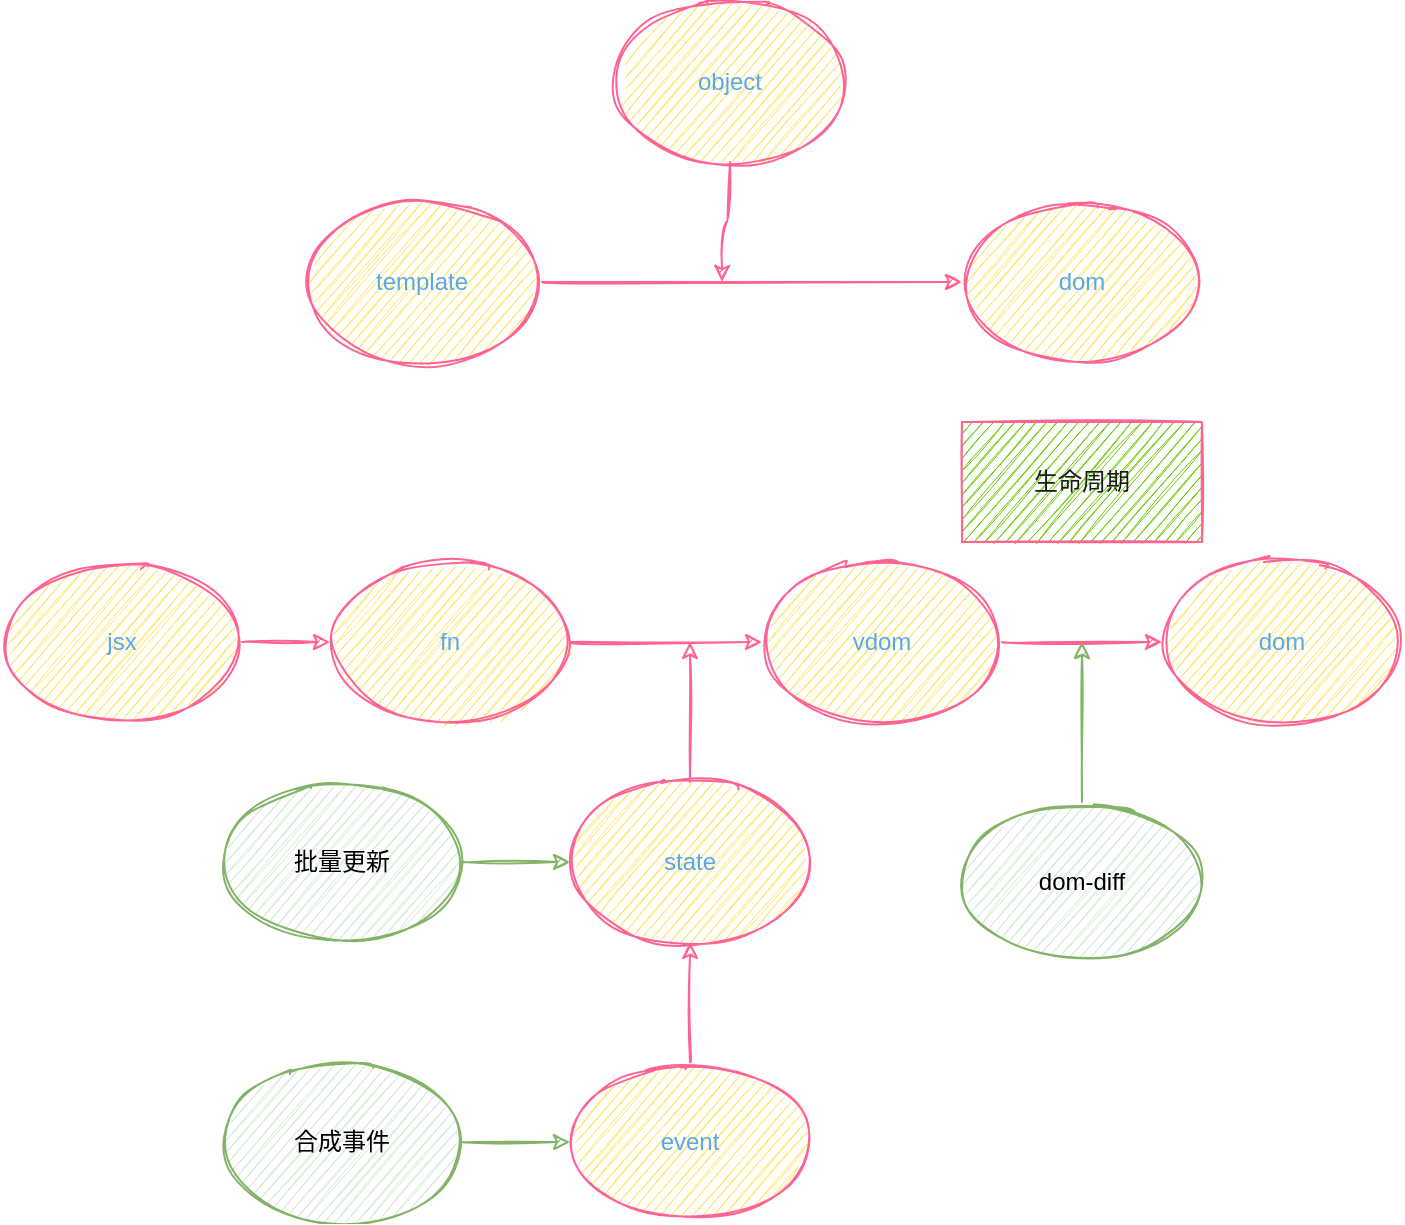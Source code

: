 <mxfile version="14.1.8" type="github">
  <diagram id="NIk-fgE5Gg6KP4RsDa0s" name="Page-1">
    <mxGraphModel dx="946" dy="614" grid="1" gridSize="10" guides="1" tooltips="1" connect="1" arrows="1" fold="1" page="1" pageScale="1" pageWidth="827" pageHeight="1169" math="0" shadow="0">
      <root>
        <mxCell id="0" />
        <mxCell id="1" parent="0" />
        <mxCell id="sEtSEwn_GX9gCulh3nXl-3" style="edgeStyle=orthogonalEdgeStyle;orthogonalLoop=1;jettySize=auto;html=1;strokeColor=#FF6392;fontColor=#5AA9E6;sketch=1;curved=1;" parent="1" source="sEtSEwn_GX9gCulh3nXl-1" edge="1">
          <mxGeometry relative="1" as="geometry">
            <mxPoint x="410" y="180" as="targetPoint" />
          </mxGeometry>
        </mxCell>
        <mxCell id="sEtSEwn_GX9gCulh3nXl-1" value="object" style="ellipse;whiteSpace=wrap;html=1;fillColor=#FFE45E;strokeColor=#FF6392;fontColor=#5AA9E6;sketch=1;" parent="1" vertex="1">
          <mxGeometry x="354" y="40" width="120" height="80" as="geometry" />
        </mxCell>
        <mxCell id="6D5QTHgn19T5X8NAvbDe-3" style="edgeStyle=orthogonalEdgeStyle;rounded=1;orthogonalLoop=1;jettySize=auto;html=1;strokeColor=#FF6392;fillColor=#FFE45E;fontColor=#5AA9E6;sketch=1;curved=1;" parent="1" source="sEtSEwn_GX9gCulh3nXl-2" target="6D5QTHgn19T5X8NAvbDe-2" edge="1">
          <mxGeometry relative="1" as="geometry" />
        </mxCell>
        <mxCell id="sEtSEwn_GX9gCulh3nXl-2" value="template" style="ellipse;whiteSpace=wrap;html=1;fillColor=#FFE45E;strokeColor=#FF6392;fontColor=#5AA9E6;sketch=1;" parent="1" vertex="1">
          <mxGeometry x="200" y="140" width="120" height="80" as="geometry" />
        </mxCell>
        <mxCell id="6D5QTHgn19T5X8NAvbDe-4" style="edgeStyle=orthogonalEdgeStyle;rounded=1;orthogonalLoop=1;jettySize=auto;html=1;strokeColor=#FF6392;fillColor=#FFE45E;fontColor=#5AA9E6;sketch=1;curved=1;entryX=0;entryY=0.5;entryDx=0;entryDy=0;" parent="1" source="6D5QTHgn19T5X8NAvbDe-1" target="6D5QTHgn19T5X8NAvbDe-5" edge="1">
          <mxGeometry relative="1" as="geometry">
            <mxPoint x="260" y="360" as="targetPoint" />
          </mxGeometry>
        </mxCell>
        <mxCell id="6D5QTHgn19T5X8NAvbDe-1" value="jsx" style="ellipse;whiteSpace=wrap;html=1;rounded=0;strokeColor=#FF6392;fillColor=#FFE45E;fontColor=#5AA9E6;sketch=1;" parent="1" vertex="1">
          <mxGeometry x="50" y="320" width="120" height="80" as="geometry" />
        </mxCell>
        <mxCell id="6D5QTHgn19T5X8NAvbDe-2" value="dom" style="ellipse;whiteSpace=wrap;html=1;fillColor=#FFE45E;strokeColor=#FF6392;fontColor=#5AA9E6;sketch=1;" parent="1" vertex="1">
          <mxGeometry x="530" y="140" width="120" height="80" as="geometry" />
        </mxCell>
        <mxCell id="6D5QTHgn19T5X8NAvbDe-9" style="edgeStyle=orthogonalEdgeStyle;rounded=1;orthogonalLoop=1;jettySize=auto;html=1;entryX=0;entryY=0.5;entryDx=0;entryDy=0;strokeColor=#FF6392;fillColor=#FFE45E;fontColor=#5AA9E6;sketch=1;curved=1;" parent="1" source="6D5QTHgn19T5X8NAvbDe-5" target="6D5QTHgn19T5X8NAvbDe-6" edge="1">
          <mxGeometry relative="1" as="geometry" />
        </mxCell>
        <mxCell id="6D5QTHgn19T5X8NAvbDe-5" value="fn" style="ellipse;whiteSpace=wrap;html=1;rounded=0;strokeColor=#FF6392;fillColor=#FFE45E;fontColor=#5AA9E6;sketch=1;" parent="1" vertex="1">
          <mxGeometry x="214" y="320" width="120" height="80" as="geometry" />
        </mxCell>
        <mxCell id="6D5QTHgn19T5X8NAvbDe-7" style="edgeStyle=orthogonalEdgeStyle;rounded=1;orthogonalLoop=1;jettySize=auto;html=1;strokeColor=#FF6392;fillColor=#FFE45E;fontColor=#5AA9E6;entryX=0;entryY=0.5;entryDx=0;entryDy=0;sketch=1;curved=1;" parent="1" source="6D5QTHgn19T5X8NAvbDe-6" target="6D5QTHgn19T5X8NAvbDe-8" edge="1">
          <mxGeometry relative="1" as="geometry">
            <mxPoint x="610" y="360" as="targetPoint" />
          </mxGeometry>
        </mxCell>
        <mxCell id="6D5QTHgn19T5X8NAvbDe-6" value="vdom" style="ellipse;whiteSpace=wrap;html=1;rounded=0;strokeColor=#FF6392;fillColor=#FFE45E;fontColor=#5AA9E6;sketch=1;" parent="1" vertex="1">
          <mxGeometry x="430" y="320" width="120" height="80" as="geometry" />
        </mxCell>
        <mxCell id="6D5QTHgn19T5X8NAvbDe-8" value="dom" style="ellipse;whiteSpace=wrap;html=1;rounded=0;strokeColor=#FF6392;fillColor=#FFE45E;fontColor=#5AA9E6;sketch=1;" parent="1" vertex="1">
          <mxGeometry x="630" y="320" width="120" height="80" as="geometry" />
        </mxCell>
        <mxCell id="6D5QTHgn19T5X8NAvbDe-11" style="edgeStyle=orthogonalEdgeStyle;rounded=1;orthogonalLoop=1;jettySize=auto;html=1;strokeColor=#FF6392;fillColor=#FFE45E;fontColor=#5AA9E6;sketch=1;curved=1;" parent="1" source="6D5QTHgn19T5X8NAvbDe-10" edge="1">
          <mxGeometry relative="1" as="geometry">
            <mxPoint x="394" y="360" as="targetPoint" />
          </mxGeometry>
        </mxCell>
        <mxCell id="6D5QTHgn19T5X8NAvbDe-10" value="state" style="ellipse;whiteSpace=wrap;html=1;rounded=0;strokeColor=#FF6392;fillColor=#FFE45E;fontColor=#5AA9E6;sketch=1;" parent="1" vertex="1">
          <mxGeometry x="334" y="430" width="120" height="80" as="geometry" />
        </mxCell>
        <mxCell id="6D5QTHgn19T5X8NAvbDe-13" style="edgeStyle=orthogonalEdgeStyle;rounded=1;orthogonalLoop=1;jettySize=auto;html=1;entryX=0.5;entryY=1;entryDx=0;entryDy=0;strokeColor=#FF6392;fillColor=#FFE45E;fontColor=#5AA9E6;sketch=1;curved=1;" parent="1" source="6D5QTHgn19T5X8NAvbDe-12" target="6D5QTHgn19T5X8NAvbDe-10" edge="1">
          <mxGeometry relative="1" as="geometry" />
        </mxCell>
        <mxCell id="6D5QTHgn19T5X8NAvbDe-12" value="event" style="ellipse;whiteSpace=wrap;html=1;rounded=0;strokeColor=#FF6392;fillColor=#FFE45E;fontColor=#5AA9E6;sketch=1;" parent="1" vertex="1">
          <mxGeometry x="334" y="570" width="120" height="80" as="geometry" />
        </mxCell>
        <mxCell id="6D5QTHgn19T5X8NAvbDe-15" style="edgeStyle=orthogonalEdgeStyle;rounded=1;orthogonalLoop=1;jettySize=auto;html=1;strokeColor=#82b366;fillColor=#d5e8d4;fontColor=#5AA9E6;sketch=1;curved=1;" parent="1" source="6D5QTHgn19T5X8NAvbDe-14" edge="1">
          <mxGeometry relative="1" as="geometry">
            <mxPoint x="590" y="360" as="targetPoint" />
          </mxGeometry>
        </mxCell>
        <mxCell id="6D5QTHgn19T5X8NAvbDe-14" value="dom-diff" style="ellipse;whiteSpace=wrap;html=1;rounded=0;strokeColor=#82b366;fillColor=#d5e8d4;sketch=1;" parent="1" vertex="1">
          <mxGeometry x="530" y="440" width="120" height="80" as="geometry" />
        </mxCell>
        <mxCell id="6D5QTHgn19T5X8NAvbDe-17" style="edgeStyle=orthogonalEdgeStyle;curved=1;rounded=1;sketch=1;orthogonalLoop=1;jettySize=auto;html=1;entryX=0;entryY=0.5;entryDx=0;entryDy=0;strokeColor=#82b366;fillColor=#d5e8d4;fontColor=#5AA9E6;" parent="1" source="6D5QTHgn19T5X8NAvbDe-16" target="6D5QTHgn19T5X8NAvbDe-10" edge="1">
          <mxGeometry relative="1" as="geometry" />
        </mxCell>
        <mxCell id="6D5QTHgn19T5X8NAvbDe-16" value="批量更新" style="ellipse;whiteSpace=wrap;html=1;rounded=0;strokeColor=#82b366;fillColor=#d5e8d4;sketch=1;" parent="1" vertex="1">
          <mxGeometry x="160" y="430" width="120" height="80" as="geometry" />
        </mxCell>
        <mxCell id="6D5QTHgn19T5X8NAvbDe-19" style="edgeStyle=orthogonalEdgeStyle;curved=1;rounded=1;sketch=1;orthogonalLoop=1;jettySize=auto;html=1;entryX=0;entryY=0.5;entryDx=0;entryDy=0;strokeColor=#82b366;fillColor=#d5e8d4;fontColor=#5AA9E6;" parent="1" source="6D5QTHgn19T5X8NAvbDe-18" target="6D5QTHgn19T5X8NAvbDe-12" edge="1">
          <mxGeometry relative="1" as="geometry" />
        </mxCell>
        <mxCell id="6D5QTHgn19T5X8NAvbDe-18" value="合成事件" style="ellipse;whiteSpace=wrap;html=1;rounded=0;strokeColor=#82b366;fillColor=#d5e8d4;sketch=1;" parent="1" vertex="1">
          <mxGeometry x="160" y="570" width="120" height="80" as="geometry" />
        </mxCell>
        <mxCell id="6D5QTHgn19T5X8NAvbDe-20" value="&lt;font color=&quot;#1a1a1a&quot;&gt;生命周期&lt;/font&gt;" style="rounded=0;whiteSpace=wrap;html=1;sketch=1;strokeColor=#FF6392;fillColor=#66CC00;fontColor=#5AA9E6;" parent="1" vertex="1">
          <mxGeometry x="530" y="250" width="120" height="60" as="geometry" />
        </mxCell>
      </root>
    </mxGraphModel>
  </diagram>
</mxfile>
